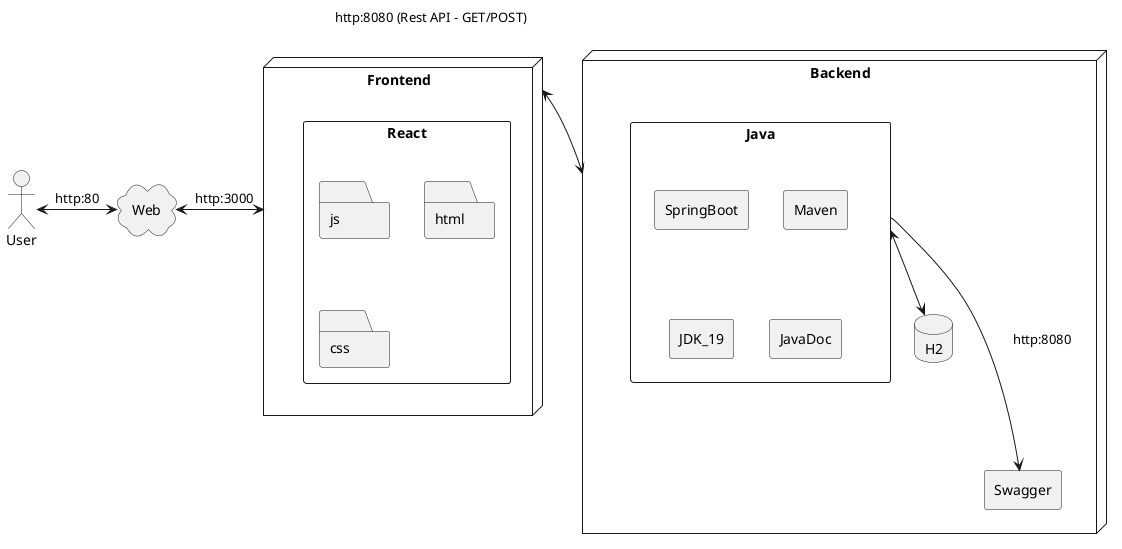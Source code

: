 @startuml
actor User
cloud Web
node Frontend{
    rectangle React{
        folder js
        folder html
        folder css
    }
}
node Backend{
    rectangle Java{
        rectangle SpringBoot
        rectangle Maven
        rectangle JDK_19
        rectangle JavaDoc
    }
    database H2
    rectangle Swagger
}

User <--right-->Web :http:80
Web  <---right---->Frontend :http:3000
Frontend <-right->Backend :http:8080 (Rest API - GET/POST)

Java <-->H2
Java --->Swagger :http:8080

@enduml